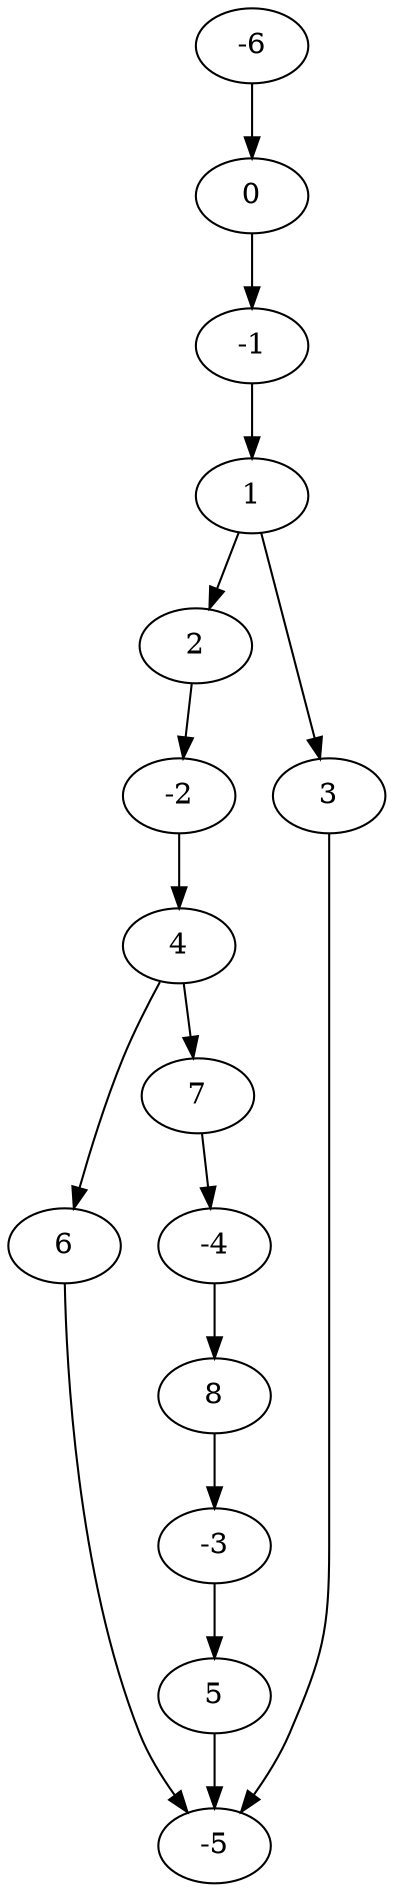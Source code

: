 digraph "3 return (if) case" {
  -6 -> 0;
  0 -> -1;
  -1 -> 1;
  1 -> 2;
  1 -> 3;
  2 -> -2;
  3 -> -5;
  -2 -> 4;
  4 -> 6;
  4 -> 7;
  6 -> -5;
  7 -> -4;
  -4 -> 8;
  8 -> -3;
  -3 -> 5;
  5 -> -5;
}
